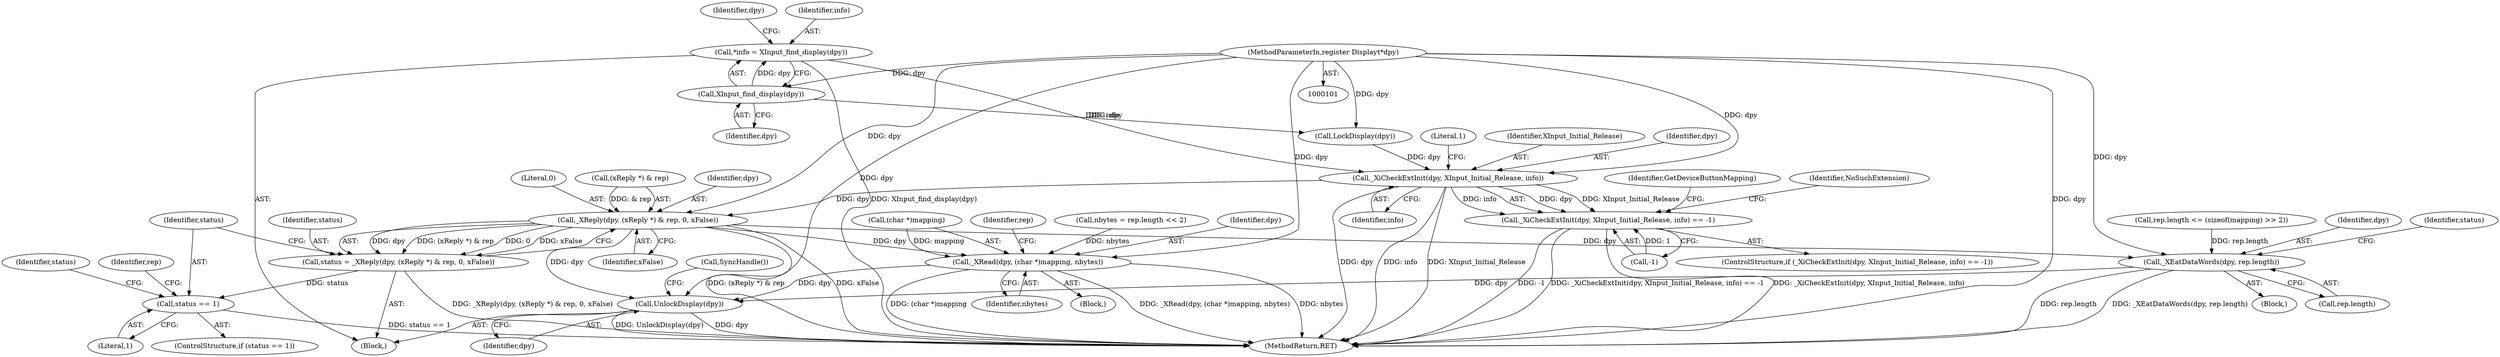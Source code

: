 digraph "0_libXi_19a9cd607de73947fcfb104682f203ffe4e1f4e5@pointer" {
"1000113" [label="(Call,*info = XInput_find_display(dpy))"];
"1000115" [label="(Call,XInput_find_display(dpy))"];
"1000102" [label="(MethodParameterIn,register Display\t*dpy)"];
"1000123" [label="(Call,_XiCheckExtInit(dpy, XInput_Initial_Release, info))"];
"1000122" [label="(Call,_XiCheckExtInit(dpy, XInput_Initial_Release, info) == -1)"];
"1000157" [label="(Call,_XReply(dpy, (xReply *) & rep, 0, xFalse))"];
"1000155" [label="(Call,status = _XReply(dpy, (xReply *) & rep, 0, xFalse))"];
"1000166" [label="(Call,status == 1)"];
"1000188" [label="(Call,_XRead(dpy, (char *)mapping, nbytes))"];
"1000227" [label="(Call,UnlockDisplay(dpy))"];
"1000215" [label="(Call,_XEatDataWords(dpy, rep.length))"];
"1000157" [label="(Call,_XReply(dpy, (xReply *) & rep, 0, xFalse))"];
"1000228" [label="(Identifier,dpy)"];
"1000119" [label="(Call,LockDisplay(dpy))"];
"1000156" [label="(Identifier,status)"];
"1000168" [label="(Literal,1)"];
"1000115" [label="(Call,XInput_find_display(dpy))"];
"1000123" [label="(Call,_XiCheckExtInit(dpy, XInput_Initial_Release, info))"];
"1000163" [label="(Literal,0)"];
"1000227" [label="(Call,UnlockDisplay(dpy))"];
"1000155" [label="(Call,status = _XReply(dpy, (xReply *) & rep, 0, xFalse))"];
"1000173" [label="(Identifier,rep)"];
"1000113" [label="(Call,*info = XInput_find_display(dpy))"];
"1000216" [label="(Identifier,dpy)"];
"1000164" [label="(Identifier,xFalse)"];
"1000232" [label="(MethodReturn,RET)"];
"1000106" [label="(Block,)"];
"1000165" [label="(ControlStructure,if (status == 1))"];
"1000229" [label="(Call,SyncHandle())"];
"1000221" [label="(Identifier,status)"];
"1000122" [label="(Call,_XiCheckExtInit(dpy, XInput_Initial_Release, info) == -1)"];
"1000193" [label="(Identifier,nbytes)"];
"1000128" [label="(Literal,1)"];
"1000189" [label="(Identifier,dpy)"];
"1000126" [label="(Identifier,info)"];
"1000196" [label="(Identifier,rep)"];
"1000102" [label="(MethodParameterIn,register Display\t*dpy)"];
"1000225" [label="(Identifier,status)"];
"1000125" [label="(Identifier,XInput_Initial_Release)"];
"1000132" [label="(Identifier,GetDeviceButtonMapping)"];
"1000116" [label="(Identifier,dpy)"];
"1000158" [label="(Identifier,dpy)"];
"1000214" [label="(Block,)"];
"1000120" [label="(Identifier,dpy)"];
"1000167" [label="(Identifier,status)"];
"1000127" [label="(Call,-1)"];
"1000217" [label="(Call,rep.length)"];
"1000114" [label="(Identifier,info)"];
"1000171" [label="(Call,rep.length <= (sizeof(mapping) >> 2))"];
"1000188" [label="(Call,_XRead(dpy, (char *)mapping, nbytes))"];
"1000130" [label="(Identifier,NoSuchExtension)"];
"1000159" [label="(Call,(xReply *) & rep)"];
"1000166" [label="(Call,status == 1)"];
"1000181" [label="(Call,nbytes = rep.length << 2)"];
"1000121" [label="(ControlStructure,if (_XiCheckExtInit(dpy, XInput_Initial_Release, info) == -1))"];
"1000179" [label="(Block,)"];
"1000190" [label="(Call,(char *)mapping)"];
"1000124" [label="(Identifier,dpy)"];
"1000215" [label="(Call,_XEatDataWords(dpy, rep.length))"];
"1000113" -> "1000106"  [label="AST: "];
"1000113" -> "1000115"  [label="CFG: "];
"1000114" -> "1000113"  [label="AST: "];
"1000115" -> "1000113"  [label="AST: "];
"1000120" -> "1000113"  [label="CFG: "];
"1000113" -> "1000232"  [label="DDG: XInput_find_display(dpy)"];
"1000115" -> "1000113"  [label="DDG: dpy"];
"1000113" -> "1000123"  [label="DDG: info"];
"1000115" -> "1000116"  [label="CFG: "];
"1000116" -> "1000115"  [label="AST: "];
"1000102" -> "1000115"  [label="DDG: dpy"];
"1000115" -> "1000119"  [label="DDG: dpy"];
"1000102" -> "1000101"  [label="AST: "];
"1000102" -> "1000232"  [label="DDG: dpy"];
"1000102" -> "1000119"  [label="DDG: dpy"];
"1000102" -> "1000123"  [label="DDG: dpy"];
"1000102" -> "1000157"  [label="DDG: dpy"];
"1000102" -> "1000188"  [label="DDG: dpy"];
"1000102" -> "1000215"  [label="DDG: dpy"];
"1000102" -> "1000227"  [label="DDG: dpy"];
"1000123" -> "1000122"  [label="AST: "];
"1000123" -> "1000126"  [label="CFG: "];
"1000124" -> "1000123"  [label="AST: "];
"1000125" -> "1000123"  [label="AST: "];
"1000126" -> "1000123"  [label="AST: "];
"1000128" -> "1000123"  [label="CFG: "];
"1000123" -> "1000232"  [label="DDG: info"];
"1000123" -> "1000232"  [label="DDG: XInput_Initial_Release"];
"1000123" -> "1000232"  [label="DDG: dpy"];
"1000123" -> "1000122"  [label="DDG: dpy"];
"1000123" -> "1000122"  [label="DDG: XInput_Initial_Release"];
"1000123" -> "1000122"  [label="DDG: info"];
"1000119" -> "1000123"  [label="DDG: dpy"];
"1000123" -> "1000157"  [label="DDG: dpy"];
"1000122" -> "1000121"  [label="AST: "];
"1000122" -> "1000127"  [label="CFG: "];
"1000127" -> "1000122"  [label="AST: "];
"1000130" -> "1000122"  [label="CFG: "];
"1000132" -> "1000122"  [label="CFG: "];
"1000122" -> "1000232"  [label="DDG: _XiCheckExtInit(dpy, XInput_Initial_Release, info)"];
"1000122" -> "1000232"  [label="DDG: -1"];
"1000122" -> "1000232"  [label="DDG: _XiCheckExtInit(dpy, XInput_Initial_Release, info) == -1"];
"1000127" -> "1000122"  [label="DDG: 1"];
"1000157" -> "1000155"  [label="AST: "];
"1000157" -> "1000164"  [label="CFG: "];
"1000158" -> "1000157"  [label="AST: "];
"1000159" -> "1000157"  [label="AST: "];
"1000163" -> "1000157"  [label="AST: "];
"1000164" -> "1000157"  [label="AST: "];
"1000155" -> "1000157"  [label="CFG: "];
"1000157" -> "1000232"  [label="DDG: (xReply *) & rep"];
"1000157" -> "1000232"  [label="DDG: xFalse"];
"1000157" -> "1000155"  [label="DDG: dpy"];
"1000157" -> "1000155"  [label="DDG: (xReply *) & rep"];
"1000157" -> "1000155"  [label="DDG: 0"];
"1000157" -> "1000155"  [label="DDG: xFalse"];
"1000159" -> "1000157"  [label="DDG: & rep"];
"1000157" -> "1000188"  [label="DDG: dpy"];
"1000157" -> "1000215"  [label="DDG: dpy"];
"1000157" -> "1000227"  [label="DDG: dpy"];
"1000155" -> "1000106"  [label="AST: "];
"1000156" -> "1000155"  [label="AST: "];
"1000167" -> "1000155"  [label="CFG: "];
"1000155" -> "1000232"  [label="DDG: _XReply(dpy, (xReply *) & rep, 0, xFalse)"];
"1000155" -> "1000166"  [label="DDG: status"];
"1000166" -> "1000165"  [label="AST: "];
"1000166" -> "1000168"  [label="CFG: "];
"1000167" -> "1000166"  [label="AST: "];
"1000168" -> "1000166"  [label="AST: "];
"1000173" -> "1000166"  [label="CFG: "];
"1000225" -> "1000166"  [label="CFG: "];
"1000166" -> "1000232"  [label="DDG: status == 1"];
"1000188" -> "1000179"  [label="AST: "];
"1000188" -> "1000193"  [label="CFG: "];
"1000189" -> "1000188"  [label="AST: "];
"1000190" -> "1000188"  [label="AST: "];
"1000193" -> "1000188"  [label="AST: "];
"1000196" -> "1000188"  [label="CFG: "];
"1000188" -> "1000232"  [label="DDG: (char *)mapping"];
"1000188" -> "1000232"  [label="DDG: _XRead(dpy, (char *)mapping, nbytes)"];
"1000188" -> "1000232"  [label="DDG: nbytes"];
"1000190" -> "1000188"  [label="DDG: mapping"];
"1000181" -> "1000188"  [label="DDG: nbytes"];
"1000188" -> "1000227"  [label="DDG: dpy"];
"1000227" -> "1000106"  [label="AST: "];
"1000227" -> "1000228"  [label="CFG: "];
"1000228" -> "1000227"  [label="AST: "];
"1000229" -> "1000227"  [label="CFG: "];
"1000227" -> "1000232"  [label="DDG: UnlockDisplay(dpy)"];
"1000227" -> "1000232"  [label="DDG: dpy"];
"1000215" -> "1000227"  [label="DDG: dpy"];
"1000215" -> "1000214"  [label="AST: "];
"1000215" -> "1000217"  [label="CFG: "];
"1000216" -> "1000215"  [label="AST: "];
"1000217" -> "1000215"  [label="AST: "];
"1000221" -> "1000215"  [label="CFG: "];
"1000215" -> "1000232"  [label="DDG: rep.length"];
"1000215" -> "1000232"  [label="DDG: _XEatDataWords(dpy, rep.length)"];
"1000171" -> "1000215"  [label="DDG: rep.length"];
}
